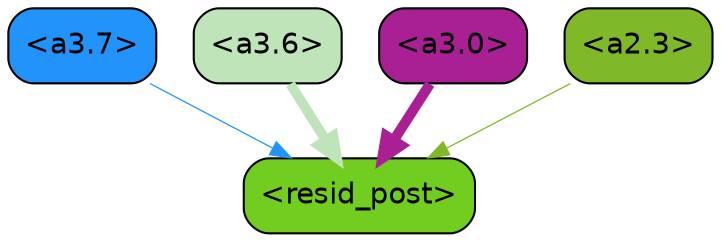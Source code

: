strict digraph "" {
	graph [bgcolor=transparent,
		layout=dot,
		overlap=false,
		splines=true
	];
	"<a3.7>"	[color=black,
		fillcolor="#2393fc",
		fontname=Helvetica,
		shape=box,
		style="filled, rounded"];
	"<resid_post>"	[color=black,
		fillcolor="#71cd20",
		fontname=Helvetica,
		shape=box,
		style="filled, rounded"];
	"<a3.7>" -> "<resid_post>"	[color="#2393fc",
		penwidth=0.6];
	"<a3.6>"	[color=black,
		fillcolor="#c0e4b9",
		fontname=Helvetica,
		shape=box,
		style="filled, rounded"];
	"<a3.6>" -> "<resid_post>"	[color="#c0e4b9",
		penwidth=4.751592040061951];
	"<a3.0>"	[color=black,
		fillcolor="#a92094",
		fontname=Helvetica,
		shape=box,
		style="filled, rounded"];
	"<a3.0>" -> "<resid_post>"	[color="#a92094",
		penwidth=4.904066681861877];
	"<a2.3>"	[color=black,
		fillcolor="#7fb828",
		fontname=Helvetica,
		shape=box,
		style="filled, rounded"];
	"<a2.3>" -> "<resid_post>"	[color="#7fb828",
		penwidth=0.6];
}
